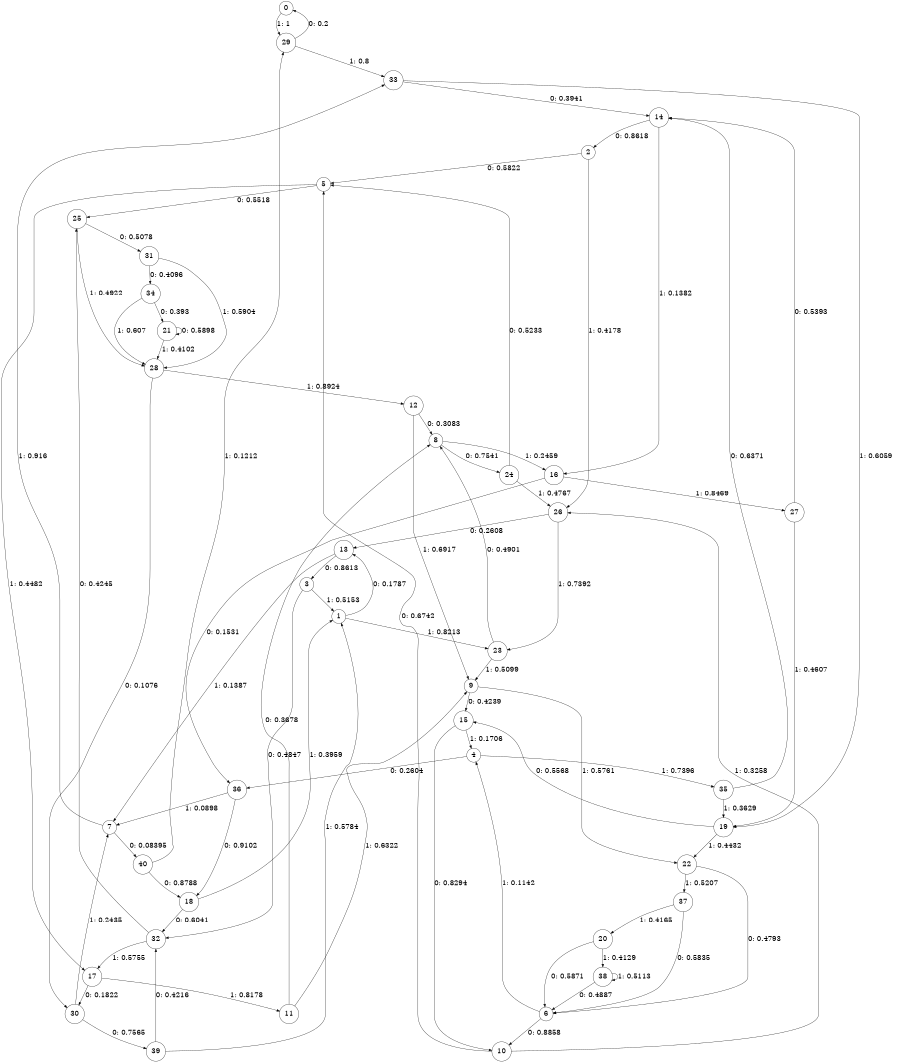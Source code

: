 digraph "ch9faceL7" {
size = "6,8.5";
ratio = "fill";
node [shape = circle];
node [fontsize = 24];
edge [fontsize = 24];
0 -> 29 [label = "1: 1        "];
1 -> 13 [label = "0: 0.1787   "];
1 -> 23 [label = "1: 0.8213   "];
2 -> 5 [label = "0: 0.5822   "];
2 -> 26 [label = "1: 0.4178   "];
3 -> 32 [label = "0: 0.4847   "];
3 -> 1 [label = "1: 0.5153   "];
4 -> 36 [label = "0: 0.2604   "];
4 -> 35 [label = "1: 0.7396   "];
5 -> 25 [label = "0: 0.5518   "];
5 -> 17 [label = "1: 0.4482   "];
6 -> 10 [label = "0: 0.8858   "];
6 -> 4 [label = "1: 0.1142   "];
7 -> 40 [label = "0: 0.08395  "];
7 -> 33 [label = "1: 0.916    "];
8 -> 24 [label = "0: 0.7541   "];
8 -> 16 [label = "1: 0.2459   "];
9 -> 15 [label = "0: 0.4239   "];
9 -> 22 [label = "1: 0.5761   "];
10 -> 5 [label = "0: 0.6742   "];
10 -> 26 [label = "1: 0.3258   "];
11 -> 8 [label = "0: 0.3678   "];
11 -> 9 [label = "1: 0.6322   "];
12 -> 8 [label = "0: 0.3083   "];
12 -> 9 [label = "1: 0.6917   "];
13 -> 3 [label = "0: 0.8613   "];
13 -> 7 [label = "1: 0.1387   "];
14 -> 2 [label = "0: 0.8618   "];
14 -> 16 [label = "1: 0.1382   "];
15 -> 10 [label = "0: 0.8294   "];
15 -> 4 [label = "1: 0.1706   "];
16 -> 36 [label = "0: 0.1531   "];
16 -> 27 [label = "1: 0.8469   "];
17 -> 30 [label = "0: 0.1822   "];
17 -> 11 [label = "1: 0.8178   "];
18 -> 32 [label = "0: 0.6041   "];
18 -> 1 [label = "1: 0.3959   "];
19 -> 15 [label = "0: 0.5568   "];
19 -> 22 [label = "1: 0.4432   "];
20 -> 6 [label = "0: 0.5871   "];
20 -> 38 [label = "1: 0.4129   "];
21 -> 21 [label = "0: 0.5898   "];
21 -> 28 [label = "1: 0.4102   "];
22 -> 6 [label = "0: 0.4793   "];
22 -> 37 [label = "1: 0.5207   "];
23 -> 8 [label = "0: 0.4901   "];
23 -> 9 [label = "1: 0.5099   "];
24 -> 5 [label = "0: 0.5233   "];
24 -> 26 [label = "1: 0.4767   "];
25 -> 31 [label = "0: 0.5078   "];
25 -> 28 [label = "1: 0.4922   "];
26 -> 13 [label = "0: 0.2608   "];
26 -> 23 [label = "1: 0.7392   "];
27 -> 14 [label = "0: 0.5393   "];
27 -> 19 [label = "1: 0.4607   "];
28 -> 30 [label = "0: 0.1076   "];
28 -> 12 [label = "1: 0.8924   "];
29 -> 0 [label = "0: 0.2      "];
29 -> 33 [label = "1: 0.8      "];
30 -> 39 [label = "0: 0.7565   "];
30 -> 7 [label = "1: 0.2435   "];
31 -> 34 [label = "0: 0.4096   "];
31 -> 28 [label = "1: 0.5904   "];
32 -> 25 [label = "0: 0.4245   "];
32 -> 17 [label = "1: 0.5755   "];
33 -> 14 [label = "0: 0.3941   "];
33 -> 19 [label = "1: 0.6059   "];
34 -> 21 [label = "0: 0.393    "];
34 -> 28 [label = "1: 0.607    "];
35 -> 14 [label = "0: 0.6371   "];
35 -> 19 [label = "1: 0.3629   "];
36 -> 18 [label = "0: 0.9102   "];
36 -> 7 [label = "1: 0.0898   "];
37 -> 6 [label = "0: 0.5835   "];
37 -> 20 [label = "1: 0.4165   "];
38 -> 6 [label = "0: 0.4887   "];
38 -> 38 [label = "1: 0.5113   "];
39 -> 32 [label = "0: 0.4216   "];
39 -> 1 [label = "1: 0.5784   "];
40 -> 18 [label = "0: 0.8788   "];
40 -> 29 [label = "1: 0.1212   "];
}